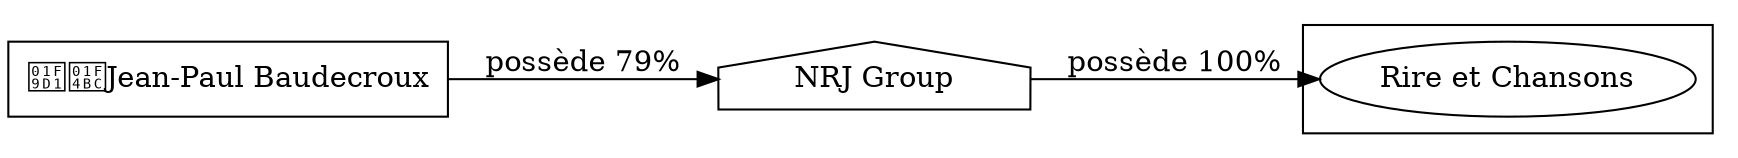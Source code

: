 digraph {
  rankdir=LR;
  subgraph roots {
    
      "jean-paul-baudecroux-162"[label="🧑‍💼Jean-Paul Baudecroux" shape=box]
    
  }

  
    "nrj-group-163"[label="NRJ Group" shape=house]
  

  subgraph clusterLeaves {
    
      "rire-et-chansons-167"[label="Rire et Chansons"]
    
  }

  
    "nrj-group-163" -> "rire-et-chansons-167" [
      label="possède 100%"
    ]
  
    "jean-paul-baudecroux-162" -> "nrj-group-163" [
      label="possède 79%"
    ]
  
}
